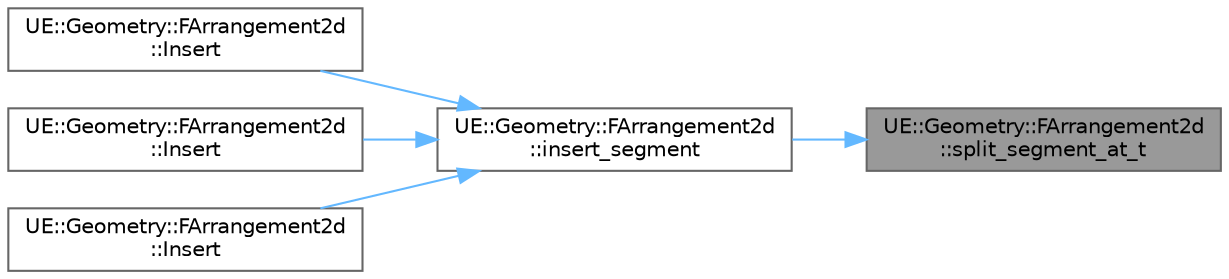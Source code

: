 digraph "UE::Geometry::FArrangement2d::split_segment_at_t"
{
 // INTERACTIVE_SVG=YES
 // LATEX_PDF_SIZE
  bgcolor="transparent";
  edge [fontname=Helvetica,fontsize=10,labelfontname=Helvetica,labelfontsize=10];
  node [fontname=Helvetica,fontsize=10,shape=box,height=0.2,width=0.4];
  rankdir="RL";
  Node1 [id="Node000001",label="UE::Geometry::FArrangement2d\l::split_segment_at_t",height=0.2,width=0.4,color="gray40", fillcolor="grey60", style="filled", fontcolor="black",tooltip="insert new point into segment EID at parameter value T If T is within Tol of endpoint of segment,..."];
  Node1 -> Node2 [id="edge1_Node000001_Node000002",dir="back",color="steelblue1",style="solid",tooltip=" "];
  Node2 [id="Node000002",label="UE::Geometry::FArrangement2d\l::insert_segment",height=0.2,width=0.4,color="grey40", fillcolor="white", style="filled",URL="$d2/d8a/structUE_1_1Geometry_1_1FArrangement2d.html#a70b0efaac3352c17f9499fb3ccd5c6c9",tooltip="insert edge [A,B] into the arrangement, splitting existing edges as necessary"];
  Node2 -> Node3 [id="edge2_Node000002_Node000003",dir="back",color="steelblue1",style="solid",tooltip=" "];
  Node3 [id="Node000003",label="UE::Geometry::FArrangement2d\l::Insert",height=0.2,width=0.4,color="grey40", fillcolor="white", style="filled",URL="$d2/d8a/structUE_1_1Geometry_1_1FArrangement2d.html#a4668023ad498209be6f989f47243eb3c",tooltip="sequentially insert segments of polyline"];
  Node2 -> Node4 [id="edge3_Node000002_Node000004",dir="back",color="steelblue1",style="solid",tooltip=" "];
  Node4 [id="Node000004",label="UE::Geometry::FArrangement2d\l::Insert",height=0.2,width=0.4,color="grey40", fillcolor="white", style="filled",URL="$d2/d8a/structUE_1_1Geometry_1_1FArrangement2d.html#a9ca6084048952bfe87a42ba751a7836c",tooltip="insert segment into the arrangement"];
  Node2 -> Node5 [id="edge4_Node000002_Node000005",dir="back",color="steelblue1",style="solid",tooltip=" "];
  Node5 [id="Node000005",label="UE::Geometry::FArrangement2d\l::Insert",height=0.2,width=0.4,color="grey40", fillcolor="white", style="filled",URL="$d2/d8a/structUE_1_1Geometry_1_1FArrangement2d.html#a9762cd57f7a49713737fe0a83b102ec1",tooltip="insert segment [A,B] into the arrangement"];
}
